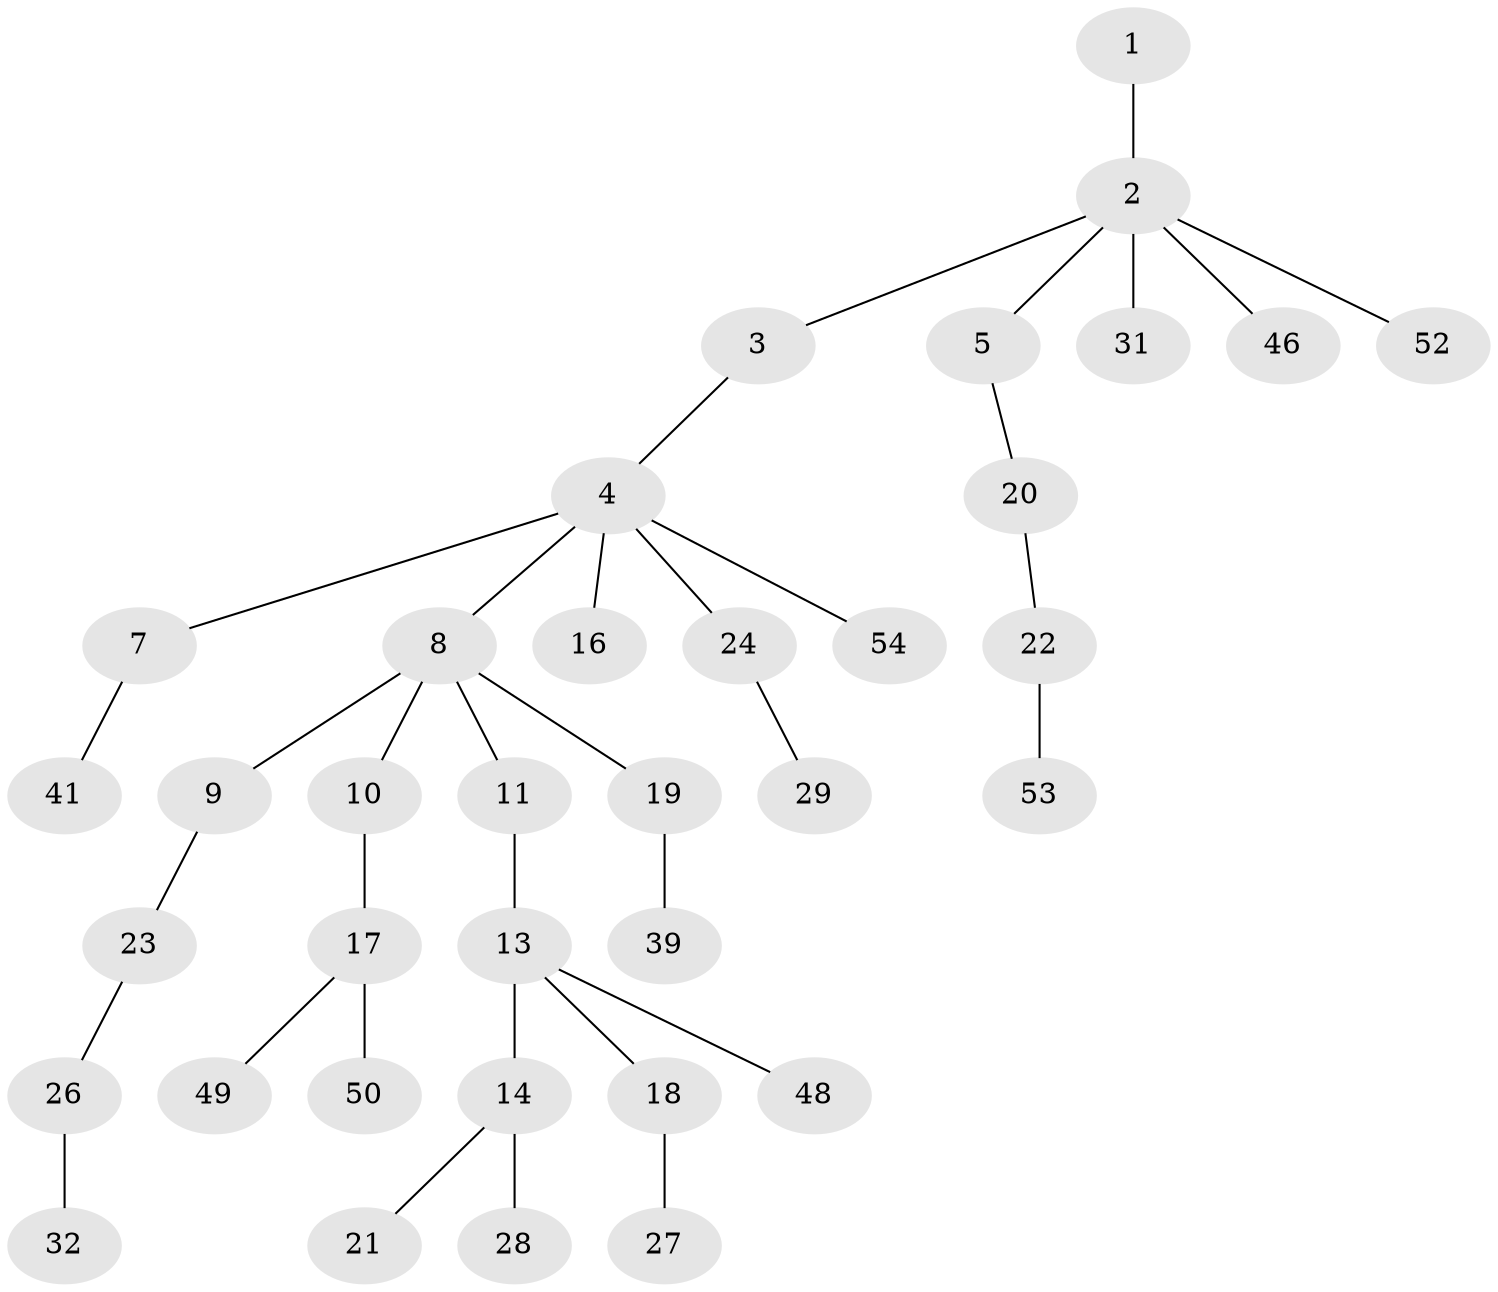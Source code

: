 // Generated by graph-tools (version 1.1) at 2025/52/02/27/25 19:52:13]
// undirected, 36 vertices, 35 edges
graph export_dot {
graph [start="1"]
  node [color=gray90,style=filled];
  1 [super="+35"];
  2 [super="+6"];
  3;
  4 [super="+15"];
  5;
  7;
  8 [super="+12"];
  9 [super="+40"];
  10;
  11 [super="+44"];
  13 [super="+33"];
  14 [super="+42"];
  16;
  17 [super="+37"];
  18 [super="+36"];
  19 [super="+47"];
  20 [super="+30"];
  21;
  22 [super="+34"];
  23;
  24 [super="+25"];
  26 [super="+51"];
  27 [super="+43"];
  28;
  29 [super="+45"];
  31;
  32 [super="+38"];
  39;
  41;
  46;
  48;
  49;
  50;
  52;
  53;
  54;
  1 -- 2;
  2 -- 3;
  2 -- 5;
  2 -- 52;
  2 -- 46;
  2 -- 31;
  3 -- 4;
  4 -- 7;
  4 -- 8;
  4 -- 16;
  4 -- 24;
  4 -- 54;
  5 -- 20;
  7 -- 41;
  8 -- 9;
  8 -- 10;
  8 -- 11;
  8 -- 19;
  9 -- 23;
  10 -- 17;
  11 -- 13;
  13 -- 14;
  13 -- 18;
  13 -- 48;
  14 -- 21;
  14 -- 28;
  17 -- 50;
  17 -- 49;
  18 -- 27;
  19 -- 39;
  20 -- 22;
  22 -- 53;
  23 -- 26;
  24 -- 29;
  26 -- 32;
}
